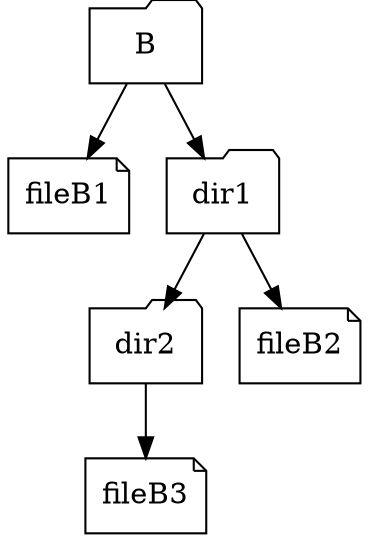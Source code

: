 digraph G
{
  B [shape=folder, label="B"];
  fileB1 [shape=note, label="fileB1"];
  Bdir1  [shape=folder, label="dir1"];
  Bdir2  [shape=folder, label="dir2"];
  fileB2 [shape=note, label="fileB2"];
  fileB3 [shape=note, label="fileB3"];

  "B" -> "fileB1";
  "B" -> "Bdir1";
  
  "Bdir1" -> "fileB2";
  "Bdir1" -> "Bdir2";

  "Bdir2" -> "fileB3";
  
}
